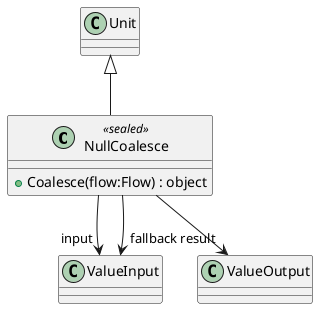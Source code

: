 @startuml
class NullCoalesce <<sealed>> {
    + Coalesce(flow:Flow) : object
}
Unit <|-- NullCoalesce
NullCoalesce --> "input" ValueInput
NullCoalesce --> "fallback" ValueInput
NullCoalesce --> "result" ValueOutput
@enduml
